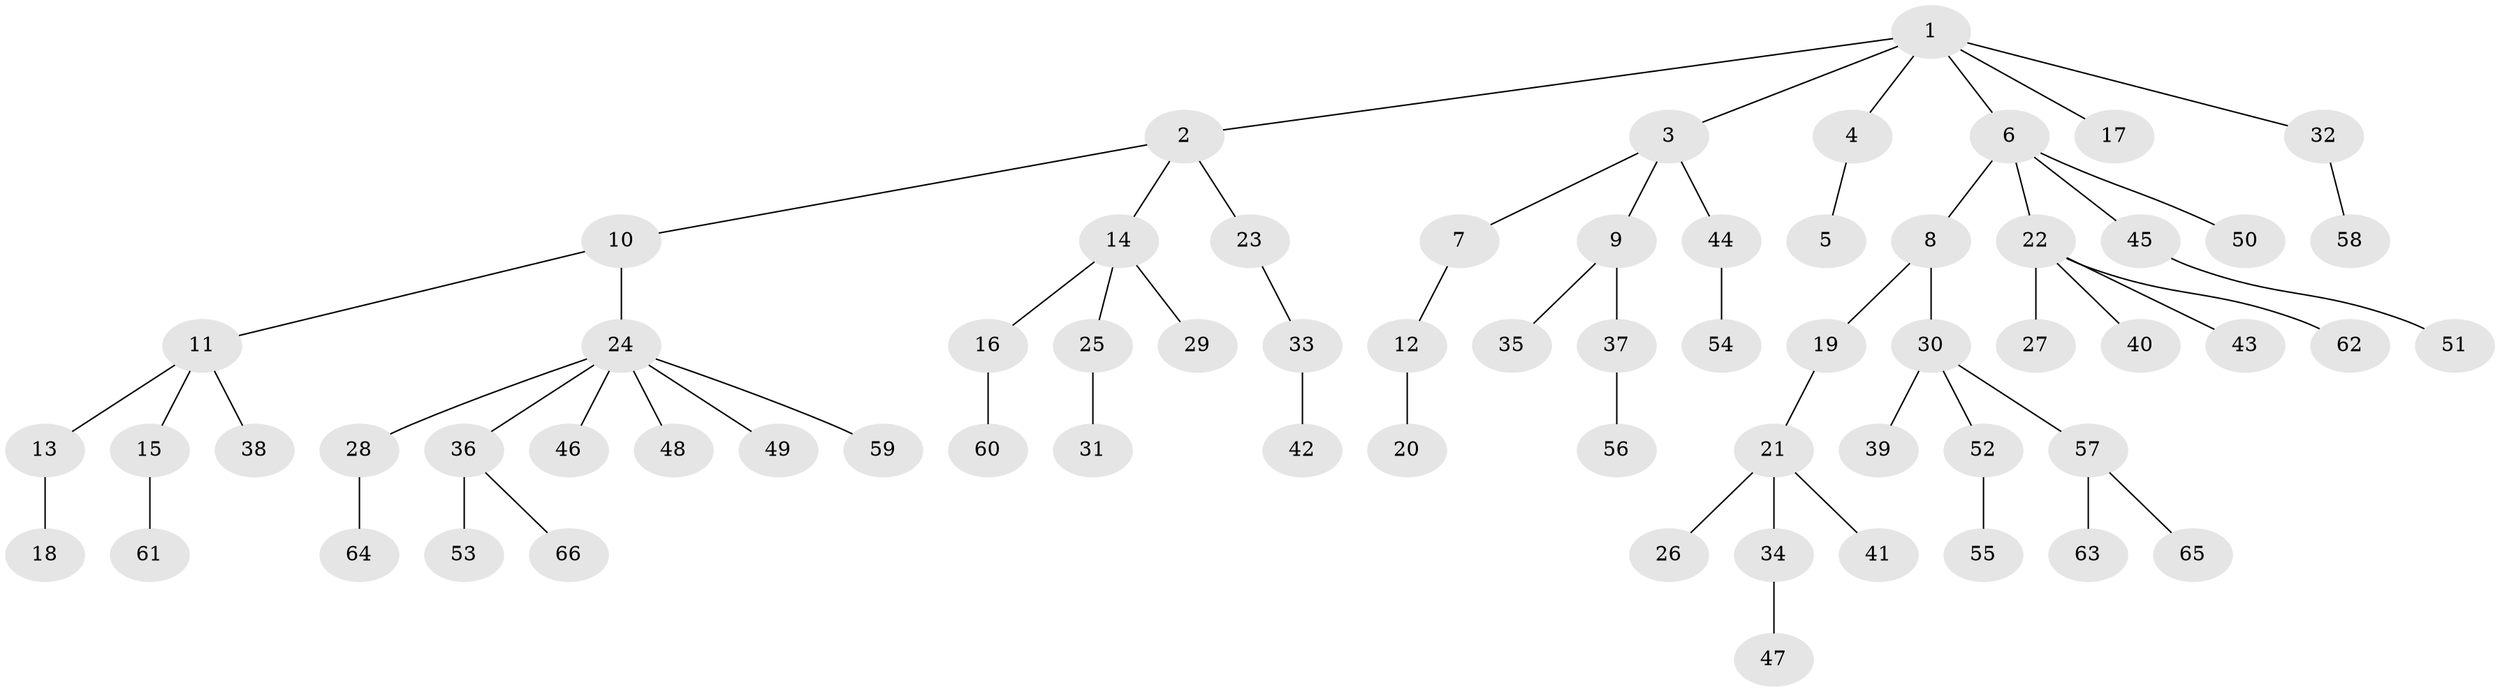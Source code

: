 // Generated by graph-tools (version 1.1) at 2025/11/02/27/25 16:11:25]
// undirected, 66 vertices, 65 edges
graph export_dot {
graph [start="1"]
  node [color=gray90,style=filled];
  1;
  2;
  3;
  4;
  5;
  6;
  7;
  8;
  9;
  10;
  11;
  12;
  13;
  14;
  15;
  16;
  17;
  18;
  19;
  20;
  21;
  22;
  23;
  24;
  25;
  26;
  27;
  28;
  29;
  30;
  31;
  32;
  33;
  34;
  35;
  36;
  37;
  38;
  39;
  40;
  41;
  42;
  43;
  44;
  45;
  46;
  47;
  48;
  49;
  50;
  51;
  52;
  53;
  54;
  55;
  56;
  57;
  58;
  59;
  60;
  61;
  62;
  63;
  64;
  65;
  66;
  1 -- 2;
  1 -- 3;
  1 -- 4;
  1 -- 6;
  1 -- 17;
  1 -- 32;
  2 -- 10;
  2 -- 14;
  2 -- 23;
  3 -- 7;
  3 -- 9;
  3 -- 44;
  4 -- 5;
  6 -- 8;
  6 -- 22;
  6 -- 45;
  6 -- 50;
  7 -- 12;
  8 -- 19;
  8 -- 30;
  9 -- 35;
  9 -- 37;
  10 -- 11;
  10 -- 24;
  11 -- 13;
  11 -- 15;
  11 -- 38;
  12 -- 20;
  13 -- 18;
  14 -- 16;
  14 -- 25;
  14 -- 29;
  15 -- 61;
  16 -- 60;
  19 -- 21;
  21 -- 26;
  21 -- 34;
  21 -- 41;
  22 -- 27;
  22 -- 40;
  22 -- 43;
  22 -- 62;
  23 -- 33;
  24 -- 28;
  24 -- 36;
  24 -- 46;
  24 -- 48;
  24 -- 49;
  24 -- 59;
  25 -- 31;
  28 -- 64;
  30 -- 39;
  30 -- 52;
  30 -- 57;
  32 -- 58;
  33 -- 42;
  34 -- 47;
  36 -- 53;
  36 -- 66;
  37 -- 56;
  44 -- 54;
  45 -- 51;
  52 -- 55;
  57 -- 63;
  57 -- 65;
}
